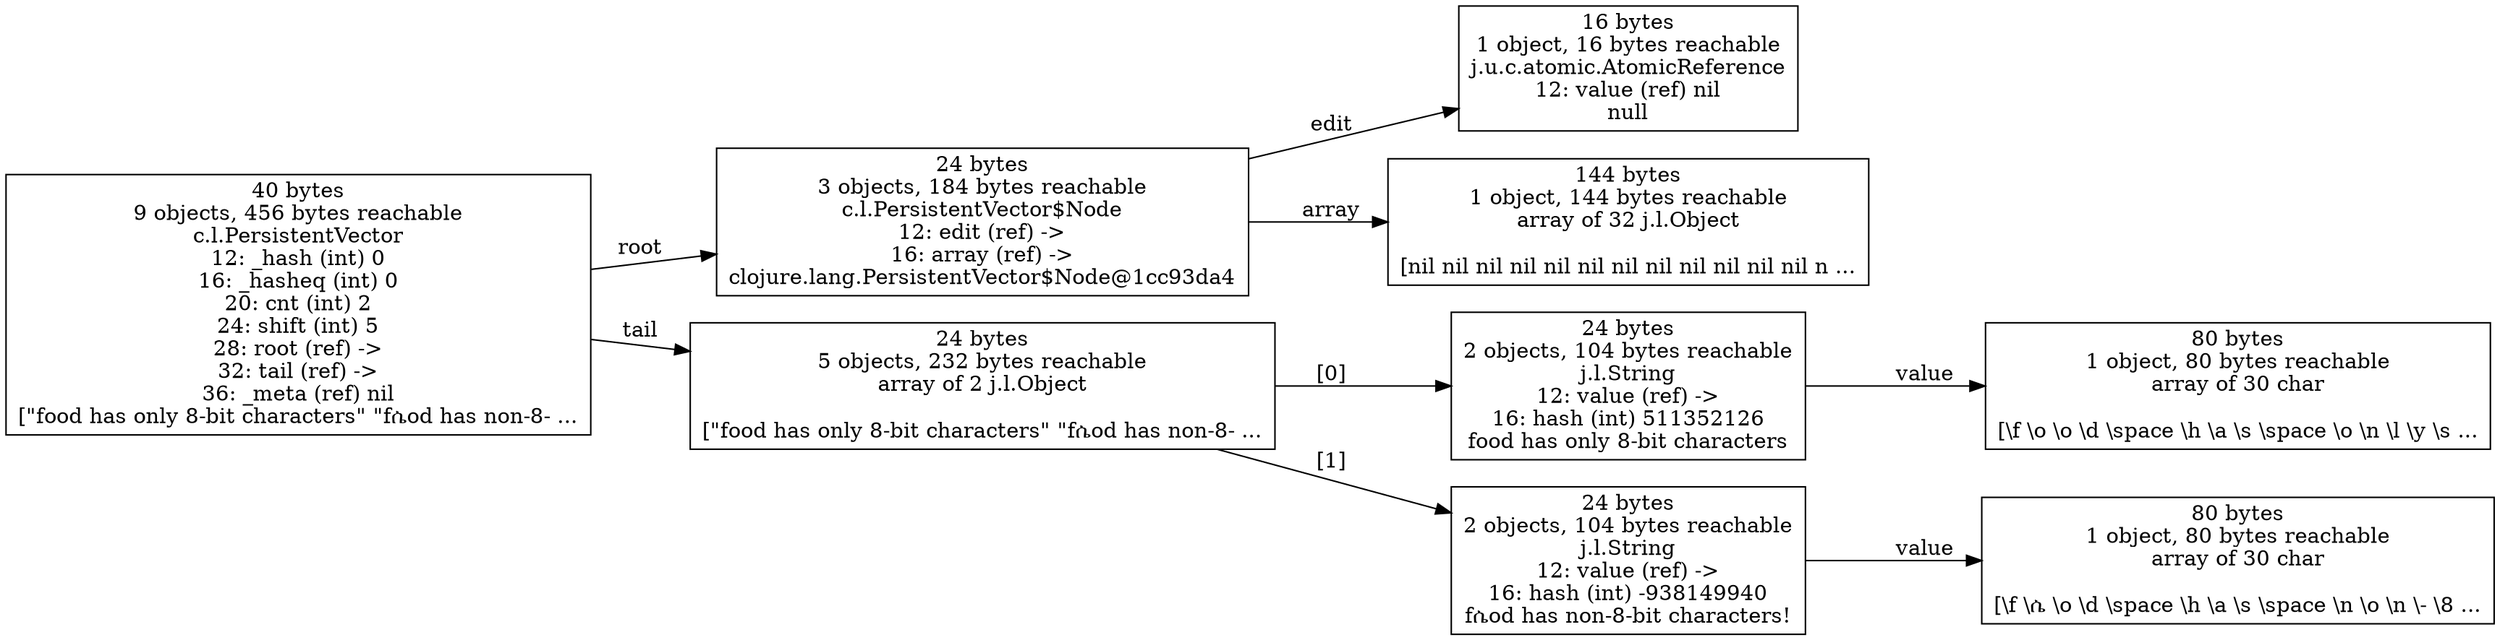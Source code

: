 digraph {
graph [layout=dot,rankdir=LR];
"26151497984" [label="24 bytes
2 objects, 104 bytes reachable
j.l.String
12: value (ref) ->
16: hash (int) 511352126
food has only 8-bit characters",shape=box];
"26071815040" [label="24 bytes
3 objects, 184 bytes reachable
c.l.PersistentVector$Node
12: edit (ref) ->
16: array (ref) ->
clojure.lang.PersistentVector$Node@1cc93da4",shape=box];
"26151498176" [label="80 bytes
1 object, 80 bytes reachable
array of 30 char

[\\f \\o \\o \\d \\space \\h \\a \\s \\space \\o \\n \\l \\y \\s ...",shape=box];
"26151656512" [label="80 bytes
1 object, 80 bytes reachable
array of 30 char

[\\f \\ሴ \\o \\d \\space \\h \\a \\s \\space \\n \\o \\n \\- \\8 ...",shape=box];
"26110404032" [label="16 bytes
1 object, 16 bytes reachable
j.u.c.atomic.AtomicReference
12: value (ref) nil
null",shape=box];
"26151831296" [label="40 bytes
9 objects, 456 bytes reachable
c.l.PersistentVector
12: _hash (int) 0
16: _hasheq (int) 0
20: cnt (int) 2
24: shift (int) 5
28: root (ref) ->
32: tail (ref) ->
36: _meta (ref) nil
[\"food has only 8-bit characters\" \"fሴod has non-8- ...",shape=box];
"26151831616" [label="24 bytes
5 objects, 232 bytes reachable
array of 2 j.l.Object

[\"food has only 8-bit characters\" \"fሴod has non-8- ...",shape=box];
"26078900864" [label="144 bytes
1 object, 144 bytes reachable
array of 32 j.l.Object

[nil nil nil nil nil nil nil nil nil nil nil nil n ...",shape=box];
"26151656320" [label="24 bytes
2 objects, 104 bytes reachable
j.l.String
12: value (ref) ->
16: hash (int) -938149940
fሴod has non-8-bit characters!",shape=box];
"26151497984" -> "26151498176" ["field-name"=value,label=value];
"26071815040" -> "26110404032" ["field-name"=edit,label=edit];
"26071815040" -> "26078900864" ["field-name"=array,label=array];
"26151831296" -> "26071815040" ["field-name"=root,label=root];
"26151831296" -> "26151831616" ["field-name"=tail,label=tail];
"26151831616" -> "26151497984" ["field-name"="[0]",label="[0]"];
"26151831616" -> "26151656320" ["field-name"="[1]",label="[1]"];
"26151656320" -> "26151656512" ["field-name"=value,label=value];
} 